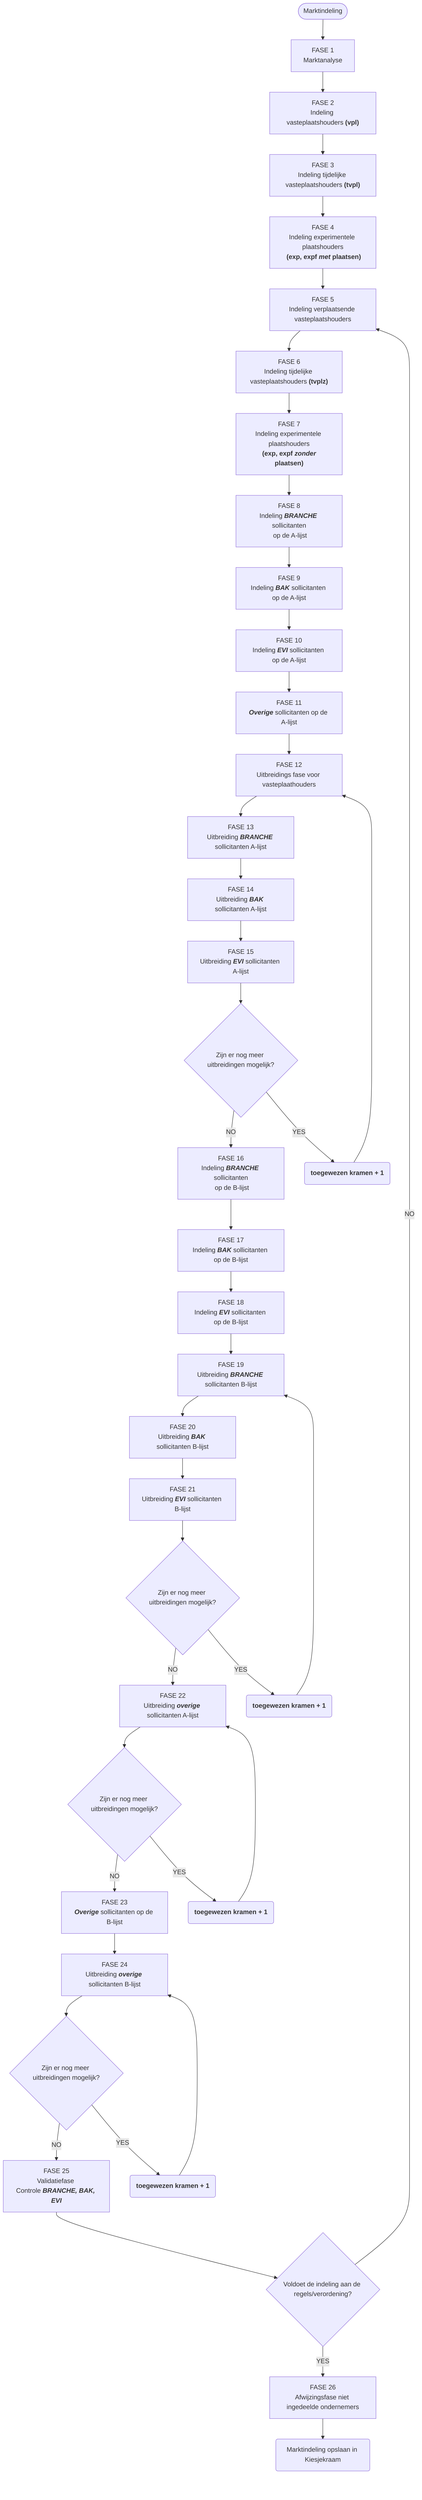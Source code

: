graph TD
    A([Marktindeling])-->
    fase_1["FASE 1<br>Marktanalyse"] -->
    fase_2["FASE 2<br>Indeling vasteplaatshouders <b>(vpl)</b>"] -->
    fase_3["FASE 3<br>Indeling tijdelijke vasteplaatshouders <b>(tvpl)</b>"] -->
    fase_4["FASE 4<br>Indeling experimentele plaatshouders<br> <b>(exp, expf <i>met</i> plaatsen)</b>"] -->
    fase_5["FASE 5<br>Indeling verplaatsende vasteplaatshouders"] -->

    fase_6["FASE 6<br>Indeling tijdelijke vasteplaatshouders <b>(tvplz)</b>"] -->
    fase_7["FASE 7<br>Indeling experimentele plaatshouders<br> <b>(exp, expf <i>zonder</i> plaatsen)</b>"] -->
    fase_8["FASE 8<br>Indeling <b><i>BRANCHE</i></b> sollicitanten<br> op de A-lijst"] -->
    fase_9["FASE 9<br>Indeling <b><i>BAK</i></b> sollicitanten op de A-lijst"] -->
    fase_10["FASE 10<br>Indeling <b><i>EVI</i></b> sollicitanten op de A-lijst"] -->
    fase_11["FASE 11<br><b><i>Overige</i></b> sollicitanten op de A-lijst"] -->

    fase_12["FASE 12<br>Uitbreidings fase voor vasteplaathouders"] -->
    fase_13["FASE 13<br>Uitbreiding <b><i>BRANCHE</i></b> sollicitanten A-lijst"] -->
    fase_14["FASE 14<br>Uitbreiding <b><i>BAK</i></b> sollicitanten A-lijst"] -->
    fase_15["FASE 15<br>Uitbreiding <b><i>EVI</i></b> sollicitanten A-lijst"] -->

    expansion_done{Zijn er nog meer uitbreidingen mogelijk?}
    expansion_done --NO--> fase_16
    expansion_done --YES--> plus_one
    plus_one("<b>toegewezen kramen + 1</b>") --> fase_12

    fase_16["FASE 16<br>Indeling <b><i>BRANCHE</i></b> sollicitanten<br> op de B-lijst"] -->
    fase_17["FASE 17<br>Indeling <b><i>BAK</i></b> sollicitanten op de B-lijst"] -->
    fase_18["FASE 18<br>Indeling <b><i>EVI</i></b> sollicitanten op de B-lijst"] -->

    fase_19["FASE 19<br>Uitbreiding <b><i>BRANCHE</i></b> sollicitanten B-lijst"] -->
    fase_20["FASE 20<br>Uitbreiding <b><i>BAK</i></b> sollicitanten B-lijst"] -->
    fase_21["FASE 21<br>Uitbreiding <b><i>EVI</i></b> sollicitanten B-lijst"] -->

    expansion_done2{Zijn er nog meer uitbreidingen mogelijk?}
    expansion_done2 --NO--> fase_22
    expansion_done2 --YES--> plus_oneb
    plus_oneb("<b>toegewezen kramen + 1</b>") --> fase_19

    fase_22["FASE 22<br>Uitbreiding <b><i>overige</i></b> sollicitanten A-lijst"] -->
    expansion_done3{Zijn er nog meer uitbreidingen mogelijk?}
    expansion_done3 --NO--> fase_23
    expansion_done3 --YES--> plus_onec
    plus_onec("<b>toegewezen kramen + 1</b>") --> fase_22

    fase_23["FASE 23<br><b><i>Overige</i></b> sollicitanten op de B-lijst"] -->

    fase_24["FASE 24<br>Uitbreiding <b><i>overige</i></b> sollicitanten B-lijst"] -->
    expansion_done4{Zijn er nog meer uitbreidingen mogelijk?}
    expansion_done4 --NO--> fase_25
    expansion_done4 --YES--> plus_oned
    plus_oned("<b>toegewezen kramen + 1</b>") --> fase_24

    fase_25["FASE 25<br>Validatiefase <br>Controle <b><i>BRANCHE, BAK, EVI</i></b>"] -->
    allocation_valid{Voldoet de indeling aan de regels/verordening?}
    allocation_valid --YES--> fase_26
    allocation_valid --NO--> fase_5 
    fase_26["FASE 26<br>Afwijzingsfase niet ingedeelde ondernemers"] -->
    x(Marktindeling opslaan in Kiesjekraam)